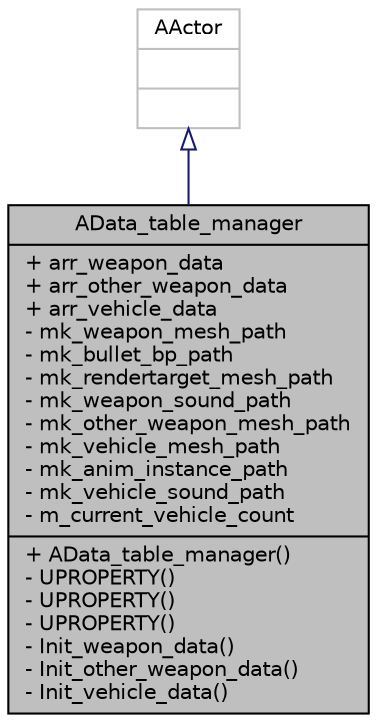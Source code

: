digraph "AData_table_manager"
{
 // LATEX_PDF_SIZE
  edge [fontname="Helvetica",fontsize="10",labelfontname="Helvetica",labelfontsize="10"];
  node [fontname="Helvetica",fontsize="10",shape=record];
  Node1 [label="{AData_table_manager\n|+ arr_weapon_data\l+ arr_other_weapon_data\l+ arr_vehicle_data\l- mk_weapon_mesh_path\l- mk_bullet_bp_path\l- mk_rendertarget_mesh_path\l- mk_weapon_sound_path\l- mk_other_weapon_mesh_path\l- mk_vehicle_mesh_path\l- mk_anim_instance_path\l- mk_vehicle_sound_path\l- m_current_vehicle_count\l|+ AData_table_manager()\l- UPROPERTY()\l- UPROPERTY()\l- UPROPERTY()\l- Init_weapon_data()\l- Init_other_weapon_data()\l- Init_vehicle_data()\l}",height=0.2,width=0.4,color="black", fillcolor="grey75", style="filled", fontcolor="black",tooltip=" "];
  Node2 -> Node1 [dir="back",color="midnightblue",fontsize="10",style="solid",arrowtail="onormal",fontname="Helvetica"];
  Node2 [label="{AActor\n||}",height=0.2,width=0.4,color="grey75", fillcolor="white", style="filled",tooltip=" "];
}

